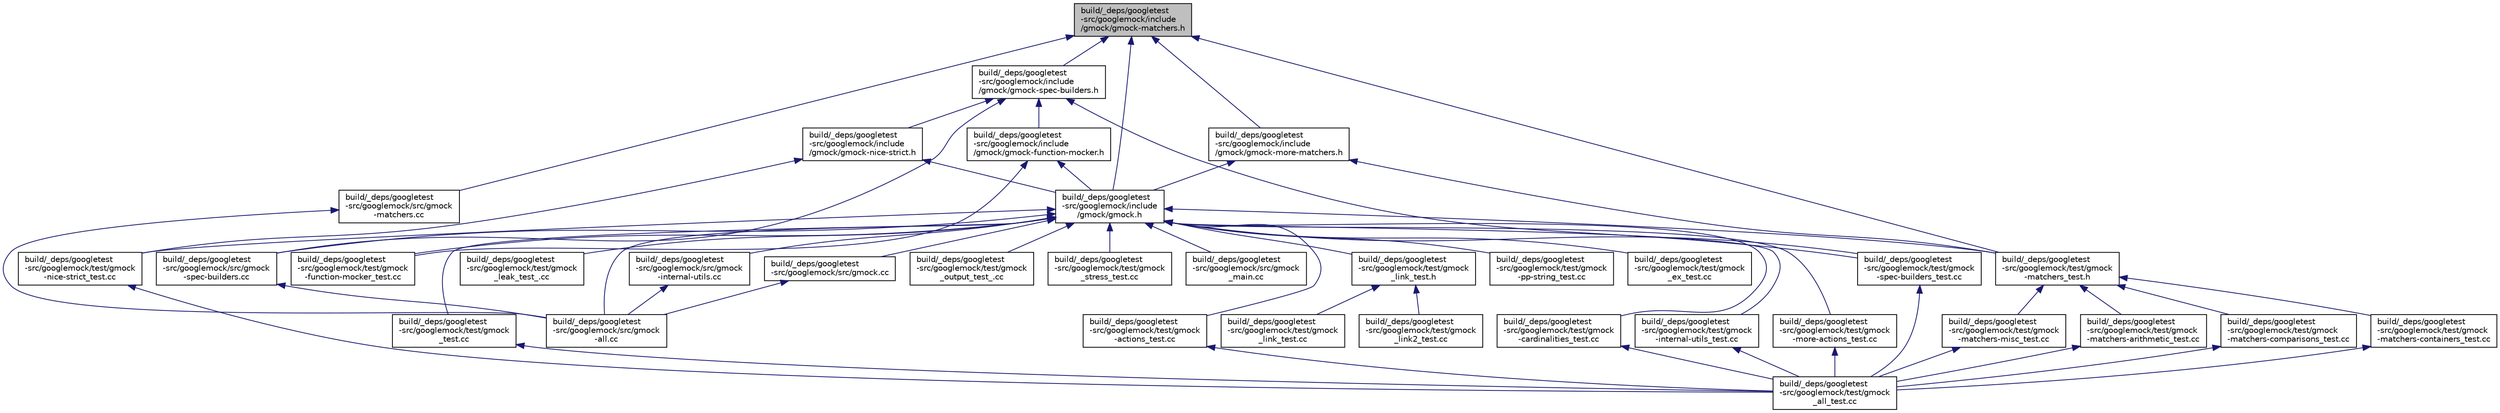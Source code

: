 digraph "build/_deps/googletest-src/googlemock/include/gmock/gmock-matchers.h"
{
 // LATEX_PDF_SIZE
  edge [fontname="Helvetica",fontsize="10",labelfontname="Helvetica",labelfontsize="10"];
  node [fontname="Helvetica",fontsize="10",shape=record];
  Node1 [label="build/_deps/googletest\l-src/googlemock/include\l/gmock/gmock-matchers.h",height=0.2,width=0.4,color="black", fillcolor="grey75", style="filled", fontcolor="black",tooltip=" "];
  Node1 -> Node2 [dir="back",color="midnightblue",fontsize="10",style="solid",fontname="Helvetica"];
  Node2 [label="build/_deps/googletest\l-src/googlemock/include\l/gmock/gmock-more-matchers.h",height=0.2,width=0.4,color="black", fillcolor="white", style="filled",URL="$gmock-more-matchers_8h.html",tooltip=" "];
  Node2 -> Node3 [dir="back",color="midnightblue",fontsize="10",style="solid",fontname="Helvetica"];
  Node3 [label="build/_deps/googletest\l-src/googlemock/include\l/gmock/gmock.h",height=0.2,width=0.4,color="black", fillcolor="white", style="filled",URL="$gmock_8h.html",tooltip=" "];
  Node3 -> Node4 [dir="back",color="midnightblue",fontsize="10",style="solid",fontname="Helvetica"];
  Node4 [label="build/_deps/googletest\l-src/googlemock/src/gmock\l-all.cc",height=0.2,width=0.4,color="black", fillcolor="white", style="filled",URL="$gmock-all_8cc.html",tooltip=" "];
  Node3 -> Node5 [dir="back",color="midnightblue",fontsize="10",style="solid",fontname="Helvetica"];
  Node5 [label="build/_deps/googletest\l-src/googlemock/src/gmock\l-internal-utils.cc",height=0.2,width=0.4,color="black", fillcolor="white", style="filled",URL="$gmock-internal-utils_8cc.html",tooltip=" "];
  Node5 -> Node4 [dir="back",color="midnightblue",fontsize="10",style="solid",fontname="Helvetica"];
  Node3 -> Node6 [dir="back",color="midnightblue",fontsize="10",style="solid",fontname="Helvetica"];
  Node6 [label="build/_deps/googletest\l-src/googlemock/src/gmock\l-spec-builders.cc",height=0.2,width=0.4,color="black", fillcolor="white", style="filled",URL="$gmock-spec-builders_8cc.html",tooltip=" "];
  Node6 -> Node4 [dir="back",color="midnightblue",fontsize="10",style="solid",fontname="Helvetica"];
  Node3 -> Node7 [dir="back",color="midnightblue",fontsize="10",style="solid",fontname="Helvetica"];
  Node7 [label="build/_deps/googletest\l-src/googlemock/src/gmock.cc",height=0.2,width=0.4,color="black", fillcolor="white", style="filled",URL="$gmock_8cc.html",tooltip=" "];
  Node7 -> Node4 [dir="back",color="midnightblue",fontsize="10",style="solid",fontname="Helvetica"];
  Node3 -> Node8 [dir="back",color="midnightblue",fontsize="10",style="solid",fontname="Helvetica"];
  Node8 [label="build/_deps/googletest\l-src/googlemock/src/gmock\l_main.cc",height=0.2,width=0.4,color="black", fillcolor="white", style="filled",URL="$gmock__main_8cc.html",tooltip=" "];
  Node3 -> Node9 [dir="back",color="midnightblue",fontsize="10",style="solid",fontname="Helvetica"];
  Node9 [label="build/_deps/googletest\l-src/googlemock/test/gmock\l-actions_test.cc",height=0.2,width=0.4,color="black", fillcolor="white", style="filled",URL="$gmock-actions__test_8cc.html",tooltip=" "];
  Node9 -> Node10 [dir="back",color="midnightblue",fontsize="10",style="solid",fontname="Helvetica"];
  Node10 [label="build/_deps/googletest\l-src/googlemock/test/gmock\l_all_test.cc",height=0.2,width=0.4,color="black", fillcolor="white", style="filled",URL="$gmock__all__test_8cc.html",tooltip=" "];
  Node3 -> Node11 [dir="back",color="midnightblue",fontsize="10",style="solid",fontname="Helvetica"];
  Node11 [label="build/_deps/googletest\l-src/googlemock/test/gmock\l-cardinalities_test.cc",height=0.2,width=0.4,color="black", fillcolor="white", style="filled",URL="$gmock-cardinalities__test_8cc.html",tooltip=" "];
  Node11 -> Node10 [dir="back",color="midnightblue",fontsize="10",style="solid",fontname="Helvetica"];
  Node3 -> Node12 [dir="back",color="midnightblue",fontsize="10",style="solid",fontname="Helvetica"];
  Node12 [label="build/_deps/googletest\l-src/googlemock/test/gmock\l-function-mocker_test.cc",height=0.2,width=0.4,color="black", fillcolor="white", style="filled",URL="$gmock-function-mocker__test_8cc.html",tooltip=" "];
  Node3 -> Node13 [dir="back",color="midnightblue",fontsize="10",style="solid",fontname="Helvetica"];
  Node13 [label="build/_deps/googletest\l-src/googlemock/test/gmock\l-internal-utils_test.cc",height=0.2,width=0.4,color="black", fillcolor="white", style="filled",URL="$gmock-internal-utils__test_8cc.html",tooltip=" "];
  Node13 -> Node10 [dir="back",color="midnightblue",fontsize="10",style="solid",fontname="Helvetica"];
  Node3 -> Node14 [dir="back",color="midnightblue",fontsize="10",style="solid",fontname="Helvetica"];
  Node14 [label="build/_deps/googletest\l-src/googlemock/test/gmock\l-matchers_test.h",height=0.2,width=0.4,color="black", fillcolor="white", style="filled",URL="$gmock-matchers__test_8h.html",tooltip=" "];
  Node14 -> Node15 [dir="back",color="midnightblue",fontsize="10",style="solid",fontname="Helvetica"];
  Node15 [label="build/_deps/googletest\l-src/googlemock/test/gmock\l-matchers-arithmetic_test.cc",height=0.2,width=0.4,color="black", fillcolor="white", style="filled",URL="$gmock-matchers-arithmetic__test_8cc.html",tooltip=" "];
  Node15 -> Node10 [dir="back",color="midnightblue",fontsize="10",style="solid",fontname="Helvetica"];
  Node14 -> Node16 [dir="back",color="midnightblue",fontsize="10",style="solid",fontname="Helvetica"];
  Node16 [label="build/_deps/googletest\l-src/googlemock/test/gmock\l-matchers-comparisons_test.cc",height=0.2,width=0.4,color="black", fillcolor="white", style="filled",URL="$gmock-matchers-comparisons__test_8cc.html",tooltip=" "];
  Node16 -> Node10 [dir="back",color="midnightblue",fontsize="10",style="solid",fontname="Helvetica"];
  Node14 -> Node17 [dir="back",color="midnightblue",fontsize="10",style="solid",fontname="Helvetica"];
  Node17 [label="build/_deps/googletest\l-src/googlemock/test/gmock\l-matchers-containers_test.cc",height=0.2,width=0.4,color="black", fillcolor="white", style="filled",URL="$gmock-matchers-containers__test_8cc.html",tooltip=" "];
  Node17 -> Node10 [dir="back",color="midnightblue",fontsize="10",style="solid",fontname="Helvetica"];
  Node14 -> Node18 [dir="back",color="midnightblue",fontsize="10",style="solid",fontname="Helvetica"];
  Node18 [label="build/_deps/googletest\l-src/googlemock/test/gmock\l-matchers-misc_test.cc",height=0.2,width=0.4,color="black", fillcolor="white", style="filled",URL="$gmock-matchers-misc__test_8cc.html",tooltip=" "];
  Node18 -> Node10 [dir="back",color="midnightblue",fontsize="10",style="solid",fontname="Helvetica"];
  Node3 -> Node19 [dir="back",color="midnightblue",fontsize="10",style="solid",fontname="Helvetica"];
  Node19 [label="build/_deps/googletest\l-src/googlemock/test/gmock\l-more-actions_test.cc",height=0.2,width=0.4,color="black", fillcolor="white", style="filled",URL="$gmock-more-actions__test_8cc.html",tooltip=" "];
  Node19 -> Node10 [dir="back",color="midnightblue",fontsize="10",style="solid",fontname="Helvetica"];
  Node3 -> Node20 [dir="back",color="midnightblue",fontsize="10",style="solid",fontname="Helvetica"];
  Node20 [label="build/_deps/googletest\l-src/googlemock/test/gmock\l-nice-strict_test.cc",height=0.2,width=0.4,color="black", fillcolor="white", style="filled",URL="$gmock-nice-strict__test_8cc.html",tooltip=" "];
  Node20 -> Node10 [dir="back",color="midnightblue",fontsize="10",style="solid",fontname="Helvetica"];
  Node3 -> Node21 [dir="back",color="midnightblue",fontsize="10",style="solid",fontname="Helvetica"];
  Node21 [label="build/_deps/googletest\l-src/googlemock/test/gmock\l-pp-string_test.cc",height=0.2,width=0.4,color="black", fillcolor="white", style="filled",URL="$gmock-pp-string__test_8cc.html",tooltip=" "];
  Node3 -> Node22 [dir="back",color="midnightblue",fontsize="10",style="solid",fontname="Helvetica"];
  Node22 [label="build/_deps/googletest\l-src/googlemock/test/gmock\l-spec-builders_test.cc",height=0.2,width=0.4,color="black", fillcolor="white", style="filled",URL="$gmock-spec-builders__test_8cc.html",tooltip=" "];
  Node22 -> Node10 [dir="back",color="midnightblue",fontsize="10",style="solid",fontname="Helvetica"];
  Node3 -> Node23 [dir="back",color="midnightblue",fontsize="10",style="solid",fontname="Helvetica"];
  Node23 [label="build/_deps/googletest\l-src/googlemock/test/gmock\l_ex_test.cc",height=0.2,width=0.4,color="black", fillcolor="white", style="filled",URL="$gmock__ex__test_8cc.html",tooltip=" "];
  Node3 -> Node24 [dir="back",color="midnightblue",fontsize="10",style="solid",fontname="Helvetica"];
  Node24 [label="build/_deps/googletest\l-src/googlemock/test/gmock\l_leak_test_.cc",height=0.2,width=0.4,color="black", fillcolor="white", style="filled",URL="$gmock__leak__test___8cc.html",tooltip=" "];
  Node3 -> Node25 [dir="back",color="midnightblue",fontsize="10",style="solid",fontname="Helvetica"];
  Node25 [label="build/_deps/googletest\l-src/googlemock/test/gmock\l_link_test.h",height=0.2,width=0.4,color="black", fillcolor="white", style="filled",URL="$gmock__link__test_8h.html",tooltip=" "];
  Node25 -> Node26 [dir="back",color="midnightblue",fontsize="10",style="solid",fontname="Helvetica"];
  Node26 [label="build/_deps/googletest\l-src/googlemock/test/gmock\l_link2_test.cc",height=0.2,width=0.4,color="black", fillcolor="white", style="filled",URL="$gmock__link2__test_8cc.html",tooltip=" "];
  Node25 -> Node27 [dir="back",color="midnightblue",fontsize="10",style="solid",fontname="Helvetica"];
  Node27 [label="build/_deps/googletest\l-src/googlemock/test/gmock\l_link_test.cc",height=0.2,width=0.4,color="black", fillcolor="white", style="filled",URL="$gmock__link__test_8cc.html",tooltip=" "];
  Node3 -> Node28 [dir="back",color="midnightblue",fontsize="10",style="solid",fontname="Helvetica"];
  Node28 [label="build/_deps/googletest\l-src/googlemock/test/gmock\l_output_test_.cc",height=0.2,width=0.4,color="black", fillcolor="white", style="filled",URL="$gmock__output__test___8cc.html",tooltip=" "];
  Node3 -> Node29 [dir="back",color="midnightblue",fontsize="10",style="solid",fontname="Helvetica"];
  Node29 [label="build/_deps/googletest\l-src/googlemock/test/gmock\l_stress_test.cc",height=0.2,width=0.4,color="black", fillcolor="white", style="filled",URL="$gmock__stress__test_8cc.html",tooltip=" "];
  Node3 -> Node30 [dir="back",color="midnightblue",fontsize="10",style="solid",fontname="Helvetica"];
  Node30 [label="build/_deps/googletest\l-src/googlemock/test/gmock\l_test.cc",height=0.2,width=0.4,color="black", fillcolor="white", style="filled",URL="$gmock__test_8cc.html",tooltip=" "];
  Node30 -> Node10 [dir="back",color="midnightblue",fontsize="10",style="solid",fontname="Helvetica"];
  Node2 -> Node14 [dir="back",color="midnightblue",fontsize="10",style="solid",fontname="Helvetica"];
  Node1 -> Node31 [dir="back",color="midnightblue",fontsize="10",style="solid",fontname="Helvetica"];
  Node31 [label="build/_deps/googletest\l-src/googlemock/include\l/gmock/gmock-spec-builders.h",height=0.2,width=0.4,color="black", fillcolor="white", style="filled",URL="$gmock-spec-builders_8h.html",tooltip=" "];
  Node31 -> Node32 [dir="back",color="midnightblue",fontsize="10",style="solid",fontname="Helvetica"];
  Node32 [label="build/_deps/googletest\l-src/googlemock/include\l/gmock/gmock-function-mocker.h",height=0.2,width=0.4,color="black", fillcolor="white", style="filled",URL="$gmock-function-mocker_8h.html",tooltip=" "];
  Node32 -> Node3 [dir="back",color="midnightblue",fontsize="10",style="solid",fontname="Helvetica"];
  Node32 -> Node12 [dir="back",color="midnightblue",fontsize="10",style="solid",fontname="Helvetica"];
  Node31 -> Node33 [dir="back",color="midnightblue",fontsize="10",style="solid",fontname="Helvetica"];
  Node33 [label="build/_deps/googletest\l-src/googlemock/include\l/gmock/gmock-nice-strict.h",height=0.2,width=0.4,color="black", fillcolor="white", style="filled",URL="$gmock-nice-strict_8h.html",tooltip=" "];
  Node33 -> Node3 [dir="back",color="midnightblue",fontsize="10",style="solid",fontname="Helvetica"];
  Node33 -> Node20 [dir="back",color="midnightblue",fontsize="10",style="solid",fontname="Helvetica"];
  Node31 -> Node6 [dir="back",color="midnightblue",fontsize="10",style="solid",fontname="Helvetica"];
  Node31 -> Node22 [dir="back",color="midnightblue",fontsize="10",style="solid",fontname="Helvetica"];
  Node1 -> Node3 [dir="back",color="midnightblue",fontsize="10",style="solid",fontname="Helvetica"];
  Node1 -> Node34 [dir="back",color="midnightblue",fontsize="10",style="solid",fontname="Helvetica"];
  Node34 [label="build/_deps/googletest\l-src/googlemock/src/gmock\l-matchers.cc",height=0.2,width=0.4,color="black", fillcolor="white", style="filled",URL="$gmock-matchers_8cc.html",tooltip=" "];
  Node34 -> Node4 [dir="back",color="midnightblue",fontsize="10",style="solid",fontname="Helvetica"];
  Node1 -> Node14 [dir="back",color="midnightblue",fontsize="10",style="solid",fontname="Helvetica"];
}
